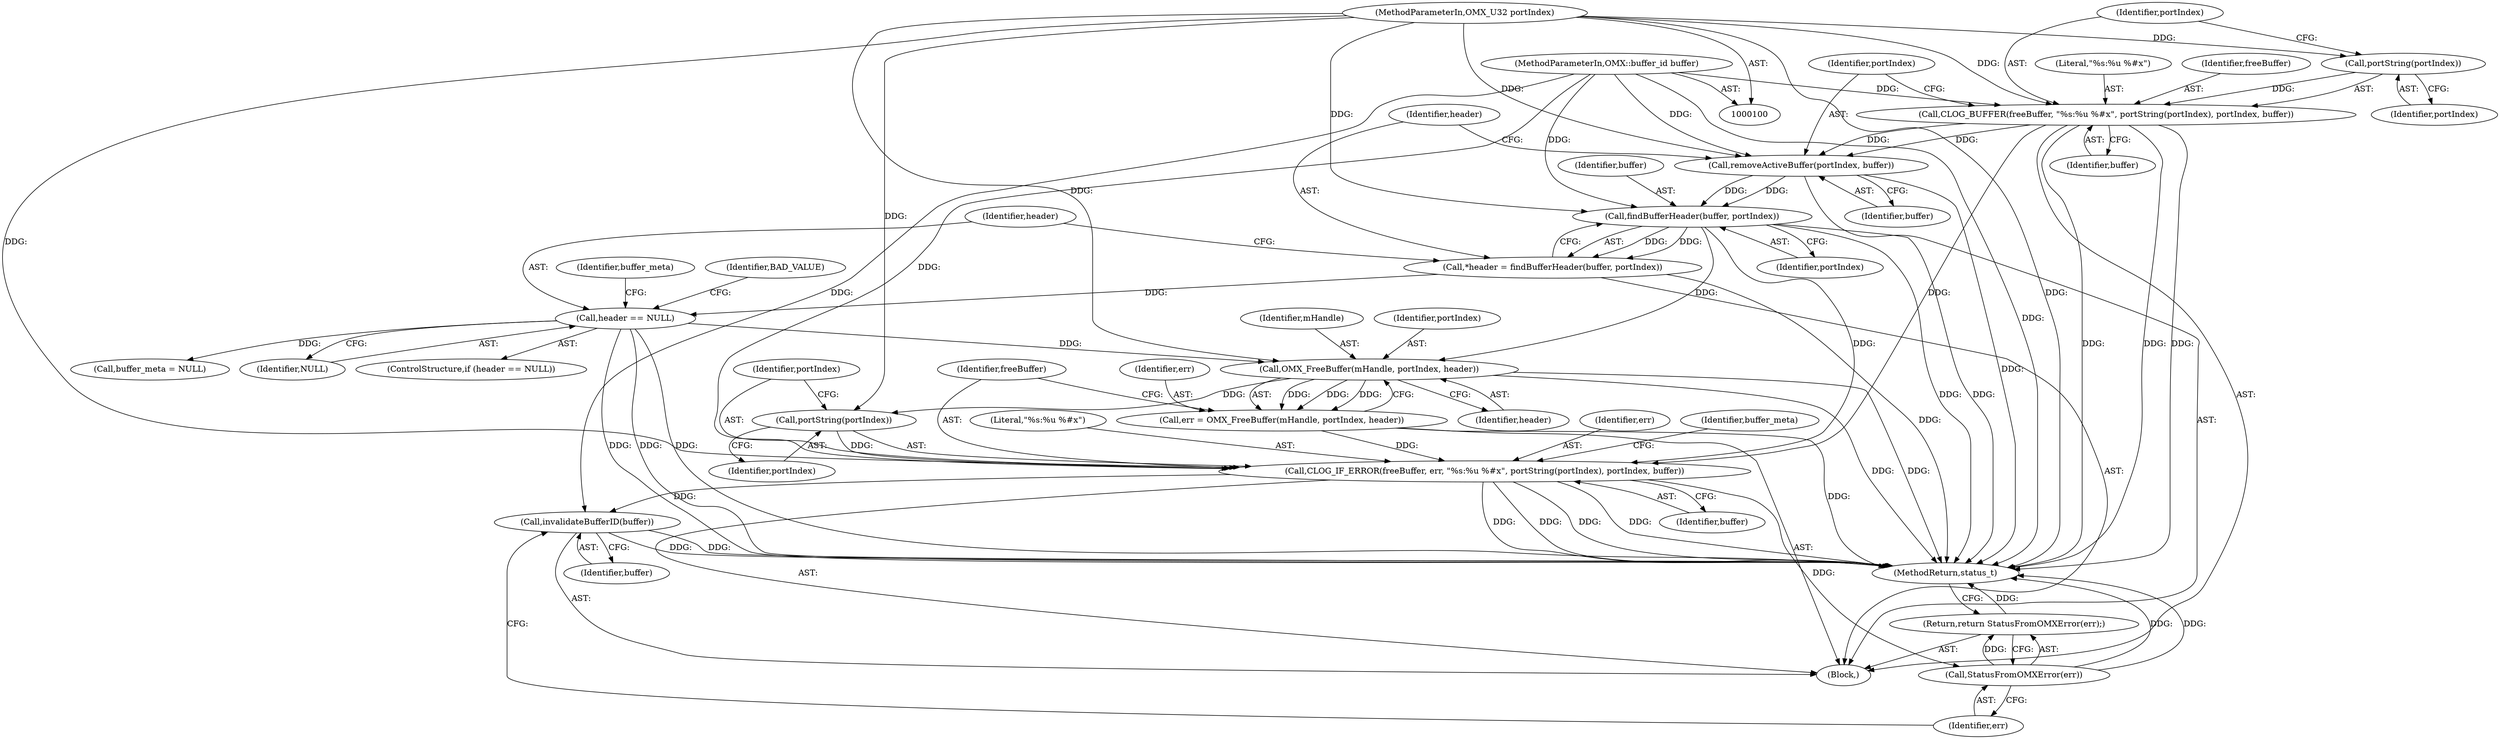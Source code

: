 digraph "0_Android_b351eabb428c7ca85a34513c64601f437923d576_7@pointer" {
"1000139" [label="(Call,OMX_FreeBuffer(mHandle, portIndex, header))"];
"1000118" [label="(Call,findBufferHeader(buffer, portIndex))"];
"1000112" [label="(Call,removeActiveBuffer(portIndex, buffer))"];
"1000105" [label="(Call,CLOG_BUFFER(freeBuffer, \"%s:%u %#x\", portString(portIndex), portIndex, buffer))"];
"1000108" [label="(Call,portString(portIndex))"];
"1000101" [label="(MethodParameterIn,OMX_U32 portIndex)"];
"1000102" [label="(MethodParameterIn,OMX::buffer_id buffer)"];
"1000122" [label="(Call,header == NULL)"];
"1000116" [label="(Call,*header = findBufferHeader(buffer, portIndex))"];
"1000137" [label="(Call,err = OMX_FreeBuffer(mHandle, portIndex, header))"];
"1000143" [label="(Call,CLOG_IF_ERROR(freeBuffer, err, \"%s:%u %#x\", portString(portIndex), portIndex, buffer))"];
"1000156" [label="(Call,invalidateBufferID(buffer))"];
"1000159" [label="(Call,StatusFromOMXError(err))"];
"1000158" [label="(Return,return StatusFromOMXError(err);)"];
"1000147" [label="(Call,portString(portIndex))"];
"1000105" [label="(Call,CLOG_BUFFER(freeBuffer, \"%s:%u %#x\", portString(portIndex), portIndex, buffer))"];
"1000123" [label="(Identifier,header)"];
"1000113" [label="(Identifier,portIndex)"];
"1000130" [label="(Identifier,buffer_meta)"];
"1000146" [label="(Literal,\"%s:%u %#x\")"];
"1000145" [label="(Identifier,err)"];
"1000142" [label="(Identifier,header)"];
"1000140" [label="(Identifier,mHandle)"];
"1000119" [label="(Identifier,buffer)"];
"1000161" [label="(MethodReturn,status_t)"];
"1000137" [label="(Call,err = OMX_FreeBuffer(mHandle, portIndex, header))"];
"1000160" [label="(Identifier,err)"];
"1000150" [label="(Identifier,buffer)"];
"1000122" [label="(Call,header == NULL)"];
"1000144" [label="(Identifier,freeBuffer)"];
"1000124" [label="(Identifier,NULL)"];
"1000143" [label="(Call,CLOG_IF_ERROR(freeBuffer, err, \"%s:%u %#x\", portString(portIndex), portIndex, buffer))"];
"1000147" [label="(Call,portString(portIndex))"];
"1000114" [label="(Identifier,buffer)"];
"1000152" [label="(Identifier,buffer_meta)"];
"1000116" [label="(Call,*header = findBufferHeader(buffer, portIndex))"];
"1000127" [label="(Identifier,BAD_VALUE)"];
"1000159" [label="(Call,StatusFromOMXError(err))"];
"1000148" [label="(Identifier,portIndex)"];
"1000138" [label="(Identifier,err)"];
"1000111" [label="(Identifier,buffer)"];
"1000117" [label="(Identifier,header)"];
"1000108" [label="(Call,portString(portIndex))"];
"1000109" [label="(Identifier,portIndex)"];
"1000157" [label="(Identifier,buffer)"];
"1000112" [label="(Call,removeActiveBuffer(portIndex, buffer))"];
"1000139" [label="(Call,OMX_FreeBuffer(mHandle, portIndex, header))"];
"1000106" [label="(Identifier,freeBuffer)"];
"1000158" [label="(Return,return StatusFromOMXError(err);)"];
"1000153" [label="(Call,buffer_meta = NULL)"];
"1000102" [label="(MethodParameterIn,OMX::buffer_id buffer)"];
"1000101" [label="(MethodParameterIn,OMX_U32 portIndex)"];
"1000120" [label="(Identifier,portIndex)"];
"1000156" [label="(Call,invalidateBufferID(buffer))"];
"1000149" [label="(Identifier,portIndex)"];
"1000110" [label="(Identifier,portIndex)"];
"1000141" [label="(Identifier,portIndex)"];
"1000107" [label="(Literal,\"%s:%u %#x\")"];
"1000118" [label="(Call,findBufferHeader(buffer, portIndex))"];
"1000121" [label="(ControlStructure,if (header == NULL))"];
"1000103" [label="(Block,)"];
"1000139" -> "1000137"  [label="AST: "];
"1000139" -> "1000142"  [label="CFG: "];
"1000140" -> "1000139"  [label="AST: "];
"1000141" -> "1000139"  [label="AST: "];
"1000142" -> "1000139"  [label="AST: "];
"1000137" -> "1000139"  [label="CFG: "];
"1000139" -> "1000161"  [label="DDG: "];
"1000139" -> "1000161"  [label="DDG: "];
"1000139" -> "1000137"  [label="DDG: "];
"1000139" -> "1000137"  [label="DDG: "];
"1000139" -> "1000137"  [label="DDG: "];
"1000118" -> "1000139"  [label="DDG: "];
"1000101" -> "1000139"  [label="DDG: "];
"1000122" -> "1000139"  [label="DDG: "];
"1000139" -> "1000147"  [label="DDG: "];
"1000118" -> "1000116"  [label="AST: "];
"1000118" -> "1000120"  [label="CFG: "];
"1000119" -> "1000118"  [label="AST: "];
"1000120" -> "1000118"  [label="AST: "];
"1000116" -> "1000118"  [label="CFG: "];
"1000118" -> "1000161"  [label="DDG: "];
"1000118" -> "1000161"  [label="DDG: "];
"1000118" -> "1000116"  [label="DDG: "];
"1000118" -> "1000116"  [label="DDG: "];
"1000112" -> "1000118"  [label="DDG: "];
"1000112" -> "1000118"  [label="DDG: "];
"1000102" -> "1000118"  [label="DDG: "];
"1000101" -> "1000118"  [label="DDG: "];
"1000118" -> "1000143"  [label="DDG: "];
"1000112" -> "1000103"  [label="AST: "];
"1000112" -> "1000114"  [label="CFG: "];
"1000113" -> "1000112"  [label="AST: "];
"1000114" -> "1000112"  [label="AST: "];
"1000117" -> "1000112"  [label="CFG: "];
"1000112" -> "1000161"  [label="DDG: "];
"1000105" -> "1000112"  [label="DDG: "];
"1000105" -> "1000112"  [label="DDG: "];
"1000101" -> "1000112"  [label="DDG: "];
"1000102" -> "1000112"  [label="DDG: "];
"1000105" -> "1000103"  [label="AST: "];
"1000105" -> "1000111"  [label="CFG: "];
"1000106" -> "1000105"  [label="AST: "];
"1000107" -> "1000105"  [label="AST: "];
"1000108" -> "1000105"  [label="AST: "];
"1000110" -> "1000105"  [label="AST: "];
"1000111" -> "1000105"  [label="AST: "];
"1000113" -> "1000105"  [label="CFG: "];
"1000105" -> "1000161"  [label="DDG: "];
"1000105" -> "1000161"  [label="DDG: "];
"1000105" -> "1000161"  [label="DDG: "];
"1000108" -> "1000105"  [label="DDG: "];
"1000101" -> "1000105"  [label="DDG: "];
"1000102" -> "1000105"  [label="DDG: "];
"1000105" -> "1000143"  [label="DDG: "];
"1000108" -> "1000109"  [label="CFG: "];
"1000109" -> "1000108"  [label="AST: "];
"1000110" -> "1000108"  [label="CFG: "];
"1000101" -> "1000108"  [label="DDG: "];
"1000101" -> "1000100"  [label="AST: "];
"1000101" -> "1000161"  [label="DDG: "];
"1000101" -> "1000147"  [label="DDG: "];
"1000101" -> "1000143"  [label="DDG: "];
"1000102" -> "1000100"  [label="AST: "];
"1000102" -> "1000161"  [label="DDG: "];
"1000102" -> "1000143"  [label="DDG: "];
"1000102" -> "1000156"  [label="DDG: "];
"1000122" -> "1000121"  [label="AST: "];
"1000122" -> "1000124"  [label="CFG: "];
"1000123" -> "1000122"  [label="AST: "];
"1000124" -> "1000122"  [label="AST: "];
"1000127" -> "1000122"  [label="CFG: "];
"1000130" -> "1000122"  [label="CFG: "];
"1000122" -> "1000161"  [label="DDG: "];
"1000122" -> "1000161"  [label="DDG: "];
"1000122" -> "1000161"  [label="DDG: "];
"1000116" -> "1000122"  [label="DDG: "];
"1000122" -> "1000153"  [label="DDG: "];
"1000116" -> "1000103"  [label="AST: "];
"1000117" -> "1000116"  [label="AST: "];
"1000123" -> "1000116"  [label="CFG: "];
"1000116" -> "1000161"  [label="DDG: "];
"1000137" -> "1000103"  [label="AST: "];
"1000138" -> "1000137"  [label="AST: "];
"1000144" -> "1000137"  [label="CFG: "];
"1000137" -> "1000161"  [label="DDG: "];
"1000137" -> "1000143"  [label="DDG: "];
"1000143" -> "1000103"  [label="AST: "];
"1000143" -> "1000150"  [label="CFG: "];
"1000144" -> "1000143"  [label="AST: "];
"1000145" -> "1000143"  [label="AST: "];
"1000146" -> "1000143"  [label="AST: "];
"1000147" -> "1000143"  [label="AST: "];
"1000149" -> "1000143"  [label="AST: "];
"1000150" -> "1000143"  [label="AST: "];
"1000152" -> "1000143"  [label="CFG: "];
"1000143" -> "1000161"  [label="DDG: "];
"1000143" -> "1000161"  [label="DDG: "];
"1000143" -> "1000161"  [label="DDG: "];
"1000143" -> "1000161"  [label="DDG: "];
"1000147" -> "1000143"  [label="DDG: "];
"1000143" -> "1000156"  [label="DDG: "];
"1000143" -> "1000159"  [label="DDG: "];
"1000156" -> "1000103"  [label="AST: "];
"1000156" -> "1000157"  [label="CFG: "];
"1000157" -> "1000156"  [label="AST: "];
"1000160" -> "1000156"  [label="CFG: "];
"1000156" -> "1000161"  [label="DDG: "];
"1000156" -> "1000161"  [label="DDG: "];
"1000159" -> "1000158"  [label="AST: "];
"1000159" -> "1000160"  [label="CFG: "];
"1000160" -> "1000159"  [label="AST: "];
"1000158" -> "1000159"  [label="CFG: "];
"1000159" -> "1000161"  [label="DDG: "];
"1000159" -> "1000161"  [label="DDG: "];
"1000159" -> "1000158"  [label="DDG: "];
"1000158" -> "1000103"  [label="AST: "];
"1000161" -> "1000158"  [label="CFG: "];
"1000158" -> "1000161"  [label="DDG: "];
"1000147" -> "1000148"  [label="CFG: "];
"1000148" -> "1000147"  [label="AST: "];
"1000149" -> "1000147"  [label="CFG: "];
}
